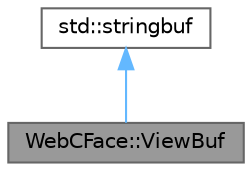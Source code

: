 digraph "WebCFace::ViewBuf"
{
 // LATEX_PDF_SIZE
  bgcolor="transparent";
  edge [fontname=Helvetica,fontsize=10,labelfontname=Helvetica,labelfontsize=10];
  node [fontname=Helvetica,fontsize=10,shape=box,height=0.2,width=0.4];
  Node1 [id="Node000001",label="WebCFace::ViewBuf",height=0.2,width=0.4,color="gray40", fillcolor="grey60", style="filled", fontcolor="black",tooltip="Viewのstd::ostreamにデータが追加された際にそれをViewComponentに変換するためのstreambuf."];
  Node2 -> Node1 [id="edge1_Node000001_Node000002",dir="back",color="steelblue1",style="solid",tooltip=" "];
  Node2 [id="Node000002",label="std::stringbuf",height=0.2,width=0.4,color="gray40", fillcolor="white", style="filled",tooltip=" "];
}
